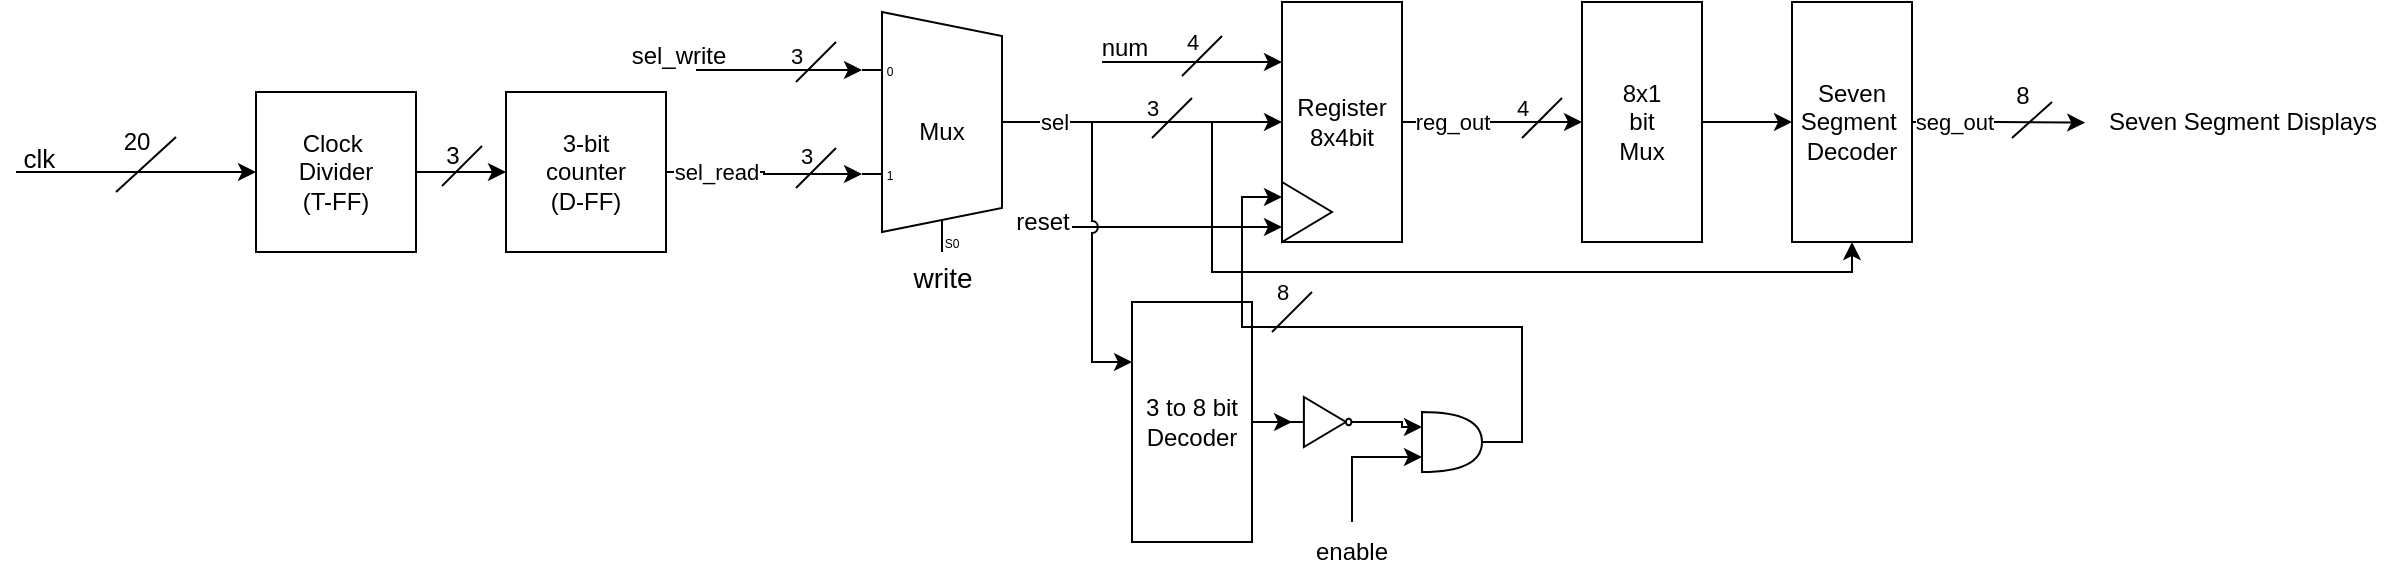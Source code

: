 <mxfile version="26.1.2" pages="3">
  <diagram name="Page-1" id="sowGGKyg7QWPcVTl7CEb">
    <mxGraphModel dx="1872" dy="326" grid="1" gridSize="5" guides="1" tooltips="1" connect="1" arrows="1" fold="1" page="1" pageScale="1" pageWidth="1100" pageHeight="1700" math="0" shadow="0">
      <root>
        <mxCell id="0" />
        <mxCell id="1" parent="0" />
        <mxCell id="6-r1g4GIkUJgTbIFFCG5-5" style="edgeStyle=orthogonalEdgeStyle;rounded=0;orthogonalLoop=1;jettySize=auto;html=1;entryX=0;entryY=0.5;entryDx=0;entryDy=0;strokeWidth=1;" parent="1" source="6-r1g4GIkUJgTbIFFCG5-1" target="6-r1g4GIkUJgTbIFFCG5-4" edge="1">
          <mxGeometry relative="1" as="geometry" />
        </mxCell>
        <UserObject label="Clock&amp;nbsp;&lt;div&gt;Divider&lt;/div&gt;&lt;div&gt;(T-FF)&lt;/div&gt;" link="data:page/id,f8L-sRIlIAkXg-T33gDY" id="6-r1g4GIkUJgTbIFFCG5-1">
          <mxCell style="whiteSpace=wrap;html=1;aspect=fixed;" parent="1" vertex="1">
            <mxGeometry x="-13" y="195" width="80" height="80" as="geometry" />
          </mxCell>
        </UserObject>
        <mxCell id="6-r1g4GIkUJgTbIFFCG5-2" value="" style="endArrow=classic;html=1;rounded=0;entryX=0;entryY=0.5;entryDx=0;entryDy=0;strokeWidth=1;" parent="1" target="6-r1g4GIkUJgTbIFFCG5-1" edge="1">
          <mxGeometry width="50" height="50" relative="1" as="geometry">
            <mxPoint x="-133" y="235" as="sourcePoint" />
            <mxPoint x="387" y="245" as="targetPoint" />
          </mxGeometry>
        </mxCell>
        <mxCell id="6-r1g4GIkUJgTbIFFCG5-3" value="&lt;font style=&quot;font-size: 13px;&quot;&gt;clk&amp;nbsp;&lt;/font&gt;" style="text;html=1;align=center;verticalAlign=middle;resizable=0;points=[];autosize=1;strokeColor=none;fillColor=none;" parent="1" vertex="1">
          <mxGeometry x="-140" y="213" width="40" height="30" as="geometry" />
        </mxCell>
        <mxCell id="6-r1g4GIkUJgTbIFFCG5-18" style="edgeStyle=orthogonalEdgeStyle;rounded=0;orthogonalLoop=1;jettySize=auto;html=1;strokeWidth=1;entryX=0;entryY=0.65;entryDx=0;entryDy=3;entryPerimeter=0;" parent="1" source="6-r1g4GIkUJgTbIFFCG5-4" target="9wQ8XTQgnbKYEQAmZkdp-1" edge="1">
          <mxGeometry relative="1" as="geometry">
            <mxPoint x="285" y="235" as="targetPoint" />
          </mxGeometry>
        </mxCell>
        <mxCell id="6-r1g4GIkUJgTbIFFCG5-22" value="sel_read" style="edgeLabel;html=1;align=center;verticalAlign=middle;resizable=0;points=[];" parent="6-r1g4GIkUJgTbIFFCG5-18" vertex="1" connectable="0">
          <mxGeometry x="-0.798" y="1" relative="1" as="geometry">
            <mxPoint x="15" y="1" as="offset" />
          </mxGeometry>
        </mxCell>
        <UserObject label="3-bit&lt;div&gt;counter&lt;/div&gt;&lt;div&gt;(D-FF)&lt;/div&gt;" link="data:page/id,9aoqIsVHxTEMVhltIehn" id="6-r1g4GIkUJgTbIFFCG5-4">
          <mxCell style="whiteSpace=wrap;html=1;aspect=fixed;" parent="1" vertex="1">
            <mxGeometry x="112" y="195" width="80" height="80" as="geometry" />
          </mxCell>
        </UserObject>
        <mxCell id="6-r1g4GIkUJgTbIFFCG5-35" style="edgeStyle=orthogonalEdgeStyle;rounded=0;orthogonalLoop=1;jettySize=auto;html=1;strokeWidth=1;entryX=0.5;entryY=1;entryDx=0;entryDy=0;" parent="1" source="6-r1g4GIkUJgTbIFFCG5-6" target="JsLcfgIlMHt-yaXbq684-9" edge="1">
          <mxGeometry relative="1" as="geometry">
            <mxPoint x="680" y="240" as="targetPoint" />
          </mxGeometry>
        </mxCell>
        <mxCell id="6-r1g4GIkUJgTbIFFCG5-41" value="reg_out" style="edgeLabel;html=1;align=center;verticalAlign=middle;resizable=0;points=[];" parent="6-r1g4GIkUJgTbIFFCG5-35" vertex="1" connectable="0">
          <mxGeometry x="-0.653" y="1" relative="1" as="geometry">
            <mxPoint x="9" y="1" as="offset" />
          </mxGeometry>
        </mxCell>
        <mxCell id="6-r1g4GIkUJgTbIFFCG5-12" value="" style="endArrow=none;html=1;rounded=0;strokeWidth=1;" parent="1" edge="1">
          <mxGeometry width="50" height="50" relative="1" as="geometry">
            <mxPoint x="-53" y="217.5" as="sourcePoint" />
            <mxPoint x="-83" y="245" as="targetPoint" />
          </mxGeometry>
        </mxCell>
        <mxCell id="6-r1g4GIkUJgTbIFFCG5-13" value="20" style="text;html=1;align=center;verticalAlign=middle;resizable=0;points=[];autosize=1;strokeColor=none;fillColor=none;" parent="1" vertex="1">
          <mxGeometry x="-93" y="205" width="40" height="30" as="geometry" />
        </mxCell>
        <mxCell id="6-r1g4GIkUJgTbIFFCG5-14" value="" style="endArrow=none;html=1;rounded=0;strokeWidth=1;" parent="1" edge="1">
          <mxGeometry width="50" height="50" relative="1" as="geometry">
            <mxPoint x="100" y="222" as="sourcePoint" />
            <mxPoint x="80" y="242" as="targetPoint" />
          </mxGeometry>
        </mxCell>
        <mxCell id="6-r1g4GIkUJgTbIFFCG5-15" value="&lt;font&gt;3&lt;/font&gt;" style="text;html=1;align=center;verticalAlign=middle;resizable=0;points=[];autosize=1;strokeColor=none;fillColor=none;" parent="1" vertex="1">
          <mxGeometry x="70" y="212" width="30" height="30" as="geometry" />
        </mxCell>
        <mxCell id="6-r1g4GIkUJgTbIFFCG5-20" value="&lt;font style=&quot;font-size: 14px;&quot;&gt;write&lt;/font&gt;" style="text;html=1;align=center;verticalAlign=middle;resizable=0;points=[];autosize=1;strokeColor=none;fillColor=none;fontSize=10;" parent="1" vertex="1">
          <mxGeometry x="305" y="270" width="50" height="35" as="geometry" />
        </mxCell>
        <mxCell id="6-r1g4GIkUJgTbIFFCG5-21" value="" style="endArrow=classic;html=1;rounded=0;entryX=0.25;entryY=1;entryDx=0;entryDy=0;strokeWidth=1;" parent="1" target="6-r1g4GIkUJgTbIFFCG5-6" edge="1">
          <mxGeometry width="50" height="50" relative="1" as="geometry">
            <mxPoint x="410" y="180" as="sourcePoint" />
            <mxPoint x="490" y="179" as="targetPoint" />
          </mxGeometry>
        </mxCell>
        <mxCell id="6-r1g4GIkUJgTbIFFCG5-23" value="" style="endArrow=none;html=1;rounded=0;strokeWidth=1;" parent="1" edge="1">
          <mxGeometry width="50" height="50" relative="1" as="geometry">
            <mxPoint x="277" y="223" as="sourcePoint" />
            <mxPoint x="257" y="243" as="targetPoint" />
          </mxGeometry>
        </mxCell>
        <mxCell id="6-r1g4GIkUJgTbIFFCG5-24" value="3" style="text;html=1;align=center;verticalAlign=middle;resizable=0;points=[];autosize=1;strokeColor=none;fillColor=none;fontSize=11;" parent="1" vertex="1">
          <mxGeometry x="247" y="212" width="30" height="30" as="geometry" />
        </mxCell>
        <mxCell id="6-r1g4GIkUJgTbIFFCG5-26" value="&lt;font style=&quot;font-size: 12px;&quot;&gt;num&lt;/font&gt;" style="text;html=1;align=center;verticalAlign=middle;resizable=0;points=[];autosize=1;strokeColor=none;fillColor=none;" parent="1" vertex="1">
          <mxGeometry x="398" y="158" width="45" height="30" as="geometry" />
        </mxCell>
        <mxCell id="6-r1g4GIkUJgTbIFFCG5-27" value="4" style="text;html=1;align=center;verticalAlign=middle;resizable=0;points=[];autosize=1;strokeColor=none;fillColor=none;fontSize=11;" parent="1" vertex="1">
          <mxGeometry x="440" y="155" width="30" height="30" as="geometry" />
        </mxCell>
        <mxCell id="6-r1g4GIkUJgTbIFFCG5-33" value="" style="endArrow=none;html=1;rounded=0;strokeWidth=1;" parent="1" edge="1">
          <mxGeometry width="50" height="50" relative="1" as="geometry">
            <mxPoint x="470" y="167" as="sourcePoint" />
            <mxPoint x="450" y="187" as="targetPoint" />
          </mxGeometry>
        </mxCell>
        <mxCell id="6-r1g4GIkUJgTbIFFCG5-34" value="Seven Segment&amp;nbsp;&lt;div&gt;Decoder&lt;/div&gt;" style="rounded=0;whiteSpace=wrap;html=1;direction=south;" parent="1" vertex="1">
          <mxGeometry x="755" y="150" width="60" height="120" as="geometry" />
        </mxCell>
        <mxCell id="6-r1g4GIkUJgTbIFFCG5-37" value="" style="endArrow=none;html=1;rounded=0;strokeWidth=1;" parent="1" edge="1">
          <mxGeometry width="50" height="50" relative="1" as="geometry">
            <mxPoint x="640" y="198" as="sourcePoint" />
            <mxPoint x="620" y="218" as="targetPoint" />
          </mxGeometry>
        </mxCell>
        <mxCell id="6-r1g4GIkUJgTbIFFCG5-42" value="&lt;font style=&quot;font-size: 11px;&quot;&gt;4&lt;/font&gt;" style="text;html=1;align=center;verticalAlign=middle;resizable=0;points=[];autosize=1;strokeColor=none;fillColor=none;" parent="1" vertex="1">
          <mxGeometry x="605" y="188" width="30" height="30" as="geometry" />
        </mxCell>
        <mxCell id="6-r1g4GIkUJgTbIFFCG5-51" value="Seven Segment Displays" style="text;html=1;align=center;verticalAlign=middle;resizable=0;points=[];autosize=1;strokeColor=none;fillColor=none;" parent="1" vertex="1">
          <mxGeometry x="900" y="195" width="160" height="30" as="geometry" />
        </mxCell>
        <mxCell id="eD9BvMiyKkjjfVzb5E-T-17" value="" style="group" parent="1" vertex="1" connectable="0">
          <mxGeometry x="500" y="150" width="60" height="120" as="geometry" />
        </mxCell>
        <mxCell id="6-r1g4GIkUJgTbIFFCG5-6" value="Register&lt;div&gt;8x4bit&lt;/div&gt;" style="rounded=0;whiteSpace=wrap;html=1;direction=south;" parent="eD9BvMiyKkjjfVzb5E-T-17" vertex="1">
          <mxGeometry width="60" height="120" as="geometry" />
        </mxCell>
        <mxCell id="eD9BvMiyKkjjfVzb5E-T-15" value="" style="triangle;whiteSpace=wrap;html=1;" parent="eD9BvMiyKkjjfVzb5E-T-17" vertex="1">
          <mxGeometry y="90" width="25" height="30" as="geometry" />
        </mxCell>
        <mxCell id="eD9BvMiyKkjjfVzb5E-T-18" value="" style="endArrow=classic;html=1;rounded=0;entryX=0;entryY=0.75;entryDx=0;entryDy=0;exitX=0.8;exitY=0.583;exitDx=0;exitDy=0;exitPerimeter=0;" parent="1" source="eD9BvMiyKkjjfVzb5E-T-19" target="eD9BvMiyKkjjfVzb5E-T-15" edge="1">
          <mxGeometry width="50" height="50" relative="1" as="geometry">
            <mxPoint x="420" y="263" as="sourcePoint" />
            <mxPoint x="550" y="250" as="targetPoint" />
          </mxGeometry>
        </mxCell>
        <mxCell id="eD9BvMiyKkjjfVzb5E-T-19" value="reset" style="text;html=1;align=center;verticalAlign=middle;resizable=0;points=[];autosize=1;strokeColor=none;fillColor=none;" parent="1" vertex="1">
          <mxGeometry x="355" y="245" width="50" height="30" as="geometry" />
        </mxCell>
        <mxCell id="JsLcfgIlMHt-yaXbq684-3" style="edgeStyle=orthogonalEdgeStyle;rounded=0;orthogonalLoop=1;jettySize=auto;html=1;exitX=0.5;exitY=0;exitDx=0;exitDy=0;" edge="1" parent="1" source="W22TKgM2LkEj-nDok4LA-1" target="JsLcfgIlMHt-yaXbq684-2">
          <mxGeometry relative="1" as="geometry" />
        </mxCell>
        <mxCell id="W22TKgM2LkEj-nDok4LA-1" value="3 to 8 bit&lt;div&gt;Decoder&lt;/div&gt;" style="rounded=0;whiteSpace=wrap;html=1;direction=south;" parent="1" vertex="1">
          <mxGeometry x="425" y="300" width="60" height="120" as="geometry" />
        </mxCell>
        <mxCell id="W22TKgM2LkEj-nDok4LA-3" value="" style="endArrow=classic;html=1;rounded=0;entryX=0.25;entryY=1;entryDx=0;entryDy=0;jumpStyle=arc;" parent="1" target="W22TKgM2LkEj-nDok4LA-1" edge="1">
          <mxGeometry width="50" height="50" relative="1" as="geometry">
            <mxPoint x="405" y="210" as="sourcePoint" />
            <mxPoint x="620" y="220" as="targetPoint" />
            <Array as="points">
              <mxPoint x="405" y="330" />
            </Array>
          </mxGeometry>
        </mxCell>
        <mxCell id="W22TKgM2LkEj-nDok4LA-8" value="" style="endArrow=none;html=1;rounded=0;" parent="1" edge="1">
          <mxGeometry width="50" height="50" relative="1" as="geometry">
            <mxPoint x="515" y="295" as="sourcePoint" />
            <mxPoint x="495" y="315" as="targetPoint" />
          </mxGeometry>
        </mxCell>
        <mxCell id="W22TKgM2LkEj-nDok4LA-9" value="8" style="edgeLabel;html=1;align=center;verticalAlign=middle;resizable=0;points=[];" parent="W22TKgM2LkEj-nDok4LA-8" vertex="1" connectable="0">
          <mxGeometry y="-8" relative="1" as="geometry">
            <mxPoint y="-4" as="offset" />
          </mxGeometry>
        </mxCell>
        <mxCell id="W22TKgM2LkEj-nDok4LA-17" value="" style="endArrow=none;html=1;rounded=0;" parent="1" edge="1">
          <mxGeometry width="50" height="50" relative="1" as="geometry">
            <mxPoint x="865" y="218" as="sourcePoint" />
            <mxPoint x="885" y="200" as="targetPoint" />
          </mxGeometry>
        </mxCell>
        <mxCell id="W22TKgM2LkEj-nDok4LA-18" value="8" style="text;html=1;align=center;verticalAlign=middle;resizable=0;points=[];autosize=1;strokeColor=none;fillColor=none;" parent="1" vertex="1">
          <mxGeometry x="855" y="182" width="30" height="30" as="geometry" />
        </mxCell>
        <mxCell id="9wQ8XTQgnbKYEQAmZkdp-6" style="edgeStyle=orthogonalEdgeStyle;rounded=0;orthogonalLoop=1;jettySize=auto;html=1;entryX=0.5;entryY=1;entryDx=0;entryDy=0;exitX=1;exitY=0.5;exitDx=0;exitDy=-5;exitPerimeter=0;" parent="1" source="9wQ8XTQgnbKYEQAmZkdp-1" target="6-r1g4GIkUJgTbIFFCG5-6" edge="1">
          <mxGeometry relative="1" as="geometry" />
        </mxCell>
        <mxCell id="Lmk6Y-OlEQKrYXu7ZMVC-1" value="sel" style="edgeLabel;html=1;align=center;verticalAlign=middle;resizable=0;points=[];" parent="9wQ8XTQgnbKYEQAmZkdp-6" vertex="1" connectable="0">
          <mxGeometry x="-0.761" y="-3" relative="1" as="geometry">
            <mxPoint y="-3" as="offset" />
          </mxGeometry>
        </mxCell>
        <mxCell id="9wQ8XTQgnbKYEQAmZkdp-1" value="Mux" style="shadow=0;dashed=0;align=center;html=1;strokeWidth=1;shape=mxgraph.electrical.abstract.mux2;whiteSpace=wrap;" parent="1" vertex="1">
          <mxGeometry x="290" y="155" width="80" height="120" as="geometry" />
        </mxCell>
        <mxCell id="9wQ8XTQgnbKYEQAmZkdp-2" value="" style="endArrow=classic;html=1;rounded=0;entryX=0;entryY=0.217;entryDx=0;entryDy=3;entryPerimeter=0;" parent="1" target="9wQ8XTQgnbKYEQAmZkdp-1" edge="1">
          <mxGeometry width="50" height="50" relative="1" as="geometry">
            <mxPoint x="207" y="184" as="sourcePoint" />
            <mxPoint x="287" y="191" as="targetPoint" />
          </mxGeometry>
        </mxCell>
        <mxCell id="9wQ8XTQgnbKYEQAmZkdp-3" value="sel_write" style="text;html=1;align=center;verticalAlign=middle;resizable=0;points=[];autosize=1;strokeColor=none;fillColor=none;" parent="1" vertex="1">
          <mxGeometry x="163" y="162" width="70" height="30" as="geometry" />
        </mxCell>
        <mxCell id="9wQ8XTQgnbKYEQAmZkdp-4" value="3" style="text;html=1;align=center;verticalAlign=middle;resizable=0;points=[];autosize=1;strokeColor=none;fillColor=none;fontSize=11;" parent="1" vertex="1">
          <mxGeometry x="242" y="162" width="30" height="30" as="geometry" />
        </mxCell>
        <mxCell id="9wQ8XTQgnbKYEQAmZkdp-5" value="" style="endArrow=none;html=1;rounded=0;strokeWidth=1;" parent="1" edge="1">
          <mxGeometry width="50" height="50" relative="1" as="geometry">
            <mxPoint x="277" y="170" as="sourcePoint" />
            <mxPoint x="257" y="190" as="targetPoint" />
          </mxGeometry>
        </mxCell>
        <mxCell id="9wQ8XTQgnbKYEQAmZkdp-12" style="edgeStyle=orthogonalEdgeStyle;rounded=0;orthogonalLoop=1;jettySize=auto;html=1;entryX=0.01;entryY=0.512;entryDx=0;entryDy=0;entryPerimeter=0;" parent="1" source="6-r1g4GIkUJgTbIFFCG5-34" target="6-r1g4GIkUJgTbIFFCG5-51" edge="1">
          <mxGeometry relative="1" as="geometry" />
        </mxCell>
        <mxCell id="Hht7EOCHSeR4agCNVeaz-1" value="seg_out" style="edgeLabel;html=1;align=center;verticalAlign=middle;resizable=0;points=[];" parent="9wQ8XTQgnbKYEQAmZkdp-12" vertex="1" connectable="0">
          <mxGeometry x="-0.66" relative="1" as="geometry">
            <mxPoint x="6" as="offset" />
          </mxGeometry>
        </mxCell>
        <mxCell id="Lmk6Y-OlEQKrYXu7ZMVC-3" value="3" style="text;html=1;align=center;verticalAlign=middle;resizable=0;points=[];autosize=1;strokeColor=none;fillColor=none;fontSize=11;" parent="1" vertex="1">
          <mxGeometry x="420" y="188" width="30" height="30" as="geometry" />
        </mxCell>
        <mxCell id="Lmk6Y-OlEQKrYXu7ZMVC-4" value="" style="endArrow=none;html=1;rounded=0;strokeWidth=1;" parent="1" edge="1">
          <mxGeometry width="50" height="50" relative="1" as="geometry">
            <mxPoint x="455" y="198" as="sourcePoint" />
            <mxPoint x="435" y="218" as="targetPoint" />
          </mxGeometry>
        </mxCell>
        <mxCell id="JsLcfgIlMHt-yaXbq684-2" value="" style="verticalLabelPosition=bottom;shadow=0;dashed=0;align=center;html=1;verticalAlign=top;shape=mxgraph.electrical.logic_gates.inverter_2" vertex="1" parent="1">
          <mxGeometry x="505" y="347.5" width="35" height="25" as="geometry" />
        </mxCell>
        <mxCell id="JsLcfgIlMHt-yaXbq684-8" style="edgeStyle=orthogonalEdgeStyle;rounded=0;orthogonalLoop=1;jettySize=auto;html=1;exitX=1;exitY=0.5;exitDx=0;exitDy=0;exitPerimeter=0;entryX=0;entryY=0.25;entryDx=0;entryDy=0;" edge="1" parent="1" source="JsLcfgIlMHt-yaXbq684-4" target="eD9BvMiyKkjjfVzb5E-T-15">
          <mxGeometry relative="1" as="geometry" />
        </mxCell>
        <mxCell id="JsLcfgIlMHt-yaXbq684-4" value="" style="shape=or;whiteSpace=wrap;html=1;" vertex="1" parent="1">
          <mxGeometry x="570" y="355" width="30" height="30" as="geometry" />
        </mxCell>
        <mxCell id="JsLcfgIlMHt-yaXbq684-5" style="edgeStyle=orthogonalEdgeStyle;rounded=0;orthogonalLoop=1;jettySize=auto;html=1;exitX=1;exitY=0.5;exitDx=0;exitDy=0;exitPerimeter=0;entryX=0;entryY=0.25;entryDx=0;entryDy=0;entryPerimeter=0;" edge="1" parent="1" source="JsLcfgIlMHt-yaXbq684-2" target="JsLcfgIlMHt-yaXbq684-4">
          <mxGeometry relative="1" as="geometry">
            <Array as="points">
              <mxPoint x="560" y="360" />
              <mxPoint x="560" y="362" />
            </Array>
          </mxGeometry>
        </mxCell>
        <mxCell id="JsLcfgIlMHt-yaXbq684-6" value="enable" style="text;html=1;align=center;verticalAlign=middle;whiteSpace=wrap;rounded=0;" vertex="1" parent="1">
          <mxGeometry x="505" y="410" width="60" height="30" as="geometry" />
        </mxCell>
        <mxCell id="JsLcfgIlMHt-yaXbq684-7" style="edgeStyle=orthogonalEdgeStyle;rounded=0;orthogonalLoop=1;jettySize=auto;html=1;exitX=0.5;exitY=0;exitDx=0;exitDy=0;entryX=0;entryY=0.75;entryDx=0;entryDy=0;entryPerimeter=0;" edge="1" parent="1" source="JsLcfgIlMHt-yaXbq684-6" target="JsLcfgIlMHt-yaXbq684-4">
          <mxGeometry relative="1" as="geometry" />
        </mxCell>
        <mxCell id="JsLcfgIlMHt-yaXbq684-10" style="edgeStyle=orthogonalEdgeStyle;rounded=0;orthogonalLoop=1;jettySize=auto;html=1;entryX=0.5;entryY=1;entryDx=0;entryDy=0;" edge="1" parent="1" source="JsLcfgIlMHt-yaXbq684-9" target="6-r1g4GIkUJgTbIFFCG5-34">
          <mxGeometry relative="1" as="geometry" />
        </mxCell>
        <mxCell id="JsLcfgIlMHt-yaXbq684-9" value="8x1&lt;div&gt;bit&lt;/div&gt;&lt;div&gt;Mux&lt;/div&gt;" style="rounded=0;whiteSpace=wrap;html=1;direction=south;" vertex="1" parent="1">
          <mxGeometry x="650" y="150" width="60" height="120" as="geometry" />
        </mxCell>
        <mxCell id="JsLcfgIlMHt-yaXbq684-11" value="" style="endArrow=classic;html=1;rounded=0;entryX=1;entryY=0.5;entryDx=0;entryDy=0;" edge="1" parent="1" target="6-r1g4GIkUJgTbIFFCG5-34">
          <mxGeometry width="50" height="50" relative="1" as="geometry">
            <mxPoint x="465" y="210" as="sourcePoint" />
            <mxPoint x="810" y="270" as="targetPoint" />
            <Array as="points">
              <mxPoint x="465" y="285" />
              <mxPoint x="785" y="285" />
            </Array>
          </mxGeometry>
        </mxCell>
      </root>
    </mxGraphModel>
  </diagram>
  <diagram id="f8L-sRIlIAkXg-T33gDY" name="Page-2">
    <mxGraphModel dx="3520" dy="1888" grid="1" gridSize="10" guides="1" tooltips="1" connect="1" arrows="1" fold="1" page="1" pageScale="1" pageWidth="2336" pageHeight="1654" math="0" shadow="0">
      <root>
        <mxCell id="0" />
        <mxCell id="1" parent="0" />
        <mxCell id="rHyXUegdeQPyWCNUcNEb-26" style="edgeStyle=orthogonalEdgeStyle;rounded=0;orthogonalLoop=1;jettySize=auto;html=1;exitX=1;exitY=0.25;exitDx=0;exitDy=0;exitPerimeter=0;" edge="1" parent="1" source="rHyXUegdeQPyWCNUcNEb-1">
          <mxGeometry relative="1" as="geometry">
            <mxPoint x="1000" y="452" as="targetPoint" />
            <Array as="points">
              <mxPoint x="1000" y="532" />
              <mxPoint x="1000" y="452" />
            </Array>
          </mxGeometry>
        </mxCell>
        <mxCell id="rHyXUegdeQPyWCNUcNEb-1" value="" style="verticalLabelPosition=bottom;shadow=0;dashed=0;align=center;html=1;verticalAlign=top;shape=mxgraph.electrical.logic_gates.t_type_flip-flop;" vertex="1" parent="1">
          <mxGeometry x="870" y="512" width="100" height="80" as="geometry" />
        </mxCell>
        <mxCell id="rHyXUegdeQPyWCNUcNEb-23" style="edgeStyle=orthogonalEdgeStyle;rounded=0;orthogonalLoop=1;jettySize=auto;html=1;exitX=1;exitY=0.25;exitDx=0;exitDy=0;exitPerimeter=0;" edge="1" parent="1" source="rHyXUegdeQPyWCNUcNEb-2">
          <mxGeometry relative="1" as="geometry">
            <mxPoint x="860" y="452" as="targetPoint" />
          </mxGeometry>
        </mxCell>
        <mxCell id="rHyXUegdeQPyWCNUcNEb-2" value="" style="verticalLabelPosition=bottom;shadow=0;dashed=0;align=center;html=1;verticalAlign=top;shape=mxgraph.electrical.logic_gates.t_type_flip-flop;" vertex="1" parent="1">
          <mxGeometry x="730" y="512" width="100" height="80" as="geometry" />
        </mxCell>
        <mxCell id="rHyXUegdeQPyWCNUcNEb-18" style="edgeStyle=orthogonalEdgeStyle;rounded=0;orthogonalLoop=1;jettySize=auto;html=1;exitX=1;exitY=0.25;exitDx=0;exitDy=0;exitPerimeter=0;" edge="1" parent="1" source="rHyXUegdeQPyWCNUcNEb-3">
          <mxGeometry relative="1" as="geometry">
            <mxPoint x="710" y="452" as="targetPoint" />
          </mxGeometry>
        </mxCell>
        <mxCell id="rHyXUegdeQPyWCNUcNEb-3" value="" style="verticalLabelPosition=bottom;shadow=0;dashed=0;align=center;html=1;verticalAlign=top;shape=mxgraph.electrical.logic_gates.t_type_flip-flop;" vertex="1" parent="1">
          <mxGeometry x="580" y="512" width="100" height="80" as="geometry" />
        </mxCell>
        <mxCell id="rHyXUegdeQPyWCNUcNEb-14" style="edgeStyle=orthogonalEdgeStyle;rounded=0;orthogonalLoop=1;jettySize=auto;html=1;exitX=1;exitY=0.25;exitDx=0;exitDy=0;exitPerimeter=0;jumpStyle=arc;" edge="1" parent="1">
          <mxGeometry relative="1" as="geometry">
            <mxPoint x="570" y="452" as="targetPoint" />
            <mxPoint x="560" y="532" as="sourcePoint" />
            <Array as="points">
              <mxPoint x="570" y="532" />
              <mxPoint x="570" y="462" />
            </Array>
          </mxGeometry>
        </mxCell>
        <mxCell id="rHyXUegdeQPyWCNUcNEb-5" value="" style="verticalLabelPosition=bottom;shadow=0;dashed=0;align=center;html=1;verticalAlign=top;shape=mxgraph.electrical.logic_gates.t_type_flip-flop;" vertex="1" parent="1">
          <mxGeometry x="440" y="512" width="100" height="80" as="geometry" />
        </mxCell>
        <mxCell id="rHyXUegdeQPyWCNUcNEb-7" style="edgeStyle=orthogonalEdgeStyle;rounded=0;orthogonalLoop=1;jettySize=auto;html=1;exitX=1;exitY=0.75;exitDx=0;exitDy=0;exitPerimeter=0;entryX=0;entryY=0.25;entryDx=0;entryDy=0;entryPerimeter=0;" edge="1" parent="1" target="rHyXUegdeQPyWCNUcNEb-6">
          <mxGeometry relative="1" as="geometry">
            <mxPoint x="300" y="532" as="targetPoint" />
            <mxPoint x="400" y="572" as="sourcePoint" />
            <Array as="points">
              <mxPoint x="410" y="572" />
              <mxPoint x="410" y="492" />
              <mxPoint x="290" y="492" />
              <mxPoint x="290" y="532" />
            </Array>
          </mxGeometry>
        </mxCell>
        <mxCell id="rHyXUegdeQPyWCNUcNEb-8" style="edgeStyle=orthogonalEdgeStyle;rounded=0;orthogonalLoop=1;jettySize=auto;html=1;exitX=1;exitY=0.25;exitDx=0;exitDy=0;exitPerimeter=0;" edge="1" parent="1">
          <mxGeometry relative="1" as="geometry">
            <mxPoint x="420" y="452" as="targetPoint" />
            <mxPoint x="400" y="532" as="sourcePoint" />
          </mxGeometry>
        </mxCell>
        <mxCell id="rHyXUegdeQPyWCNUcNEb-6" value="" style="verticalLabelPosition=bottom;shadow=0;dashed=0;align=center;html=1;verticalAlign=top;shape=mxgraph.electrical.logic_gates.t_type_flip-flop;" vertex="1" parent="1">
          <mxGeometry x="310" y="512" width="100" height="80" as="geometry" />
        </mxCell>
        <mxCell id="rHyXUegdeQPyWCNUcNEb-10" value="&lt;font style=&quot;font-size: 13px;&quot;&gt;clk&lt;/font&gt;" style="text;html=1;align=center;verticalAlign=middle;resizable=0;points=[];autosize=1;strokeColor=none;fillColor=none;" vertex="1" parent="1">
          <mxGeometry x="280" y="552" width="40" height="30" as="geometry" />
        </mxCell>
        <mxCell id="rHyXUegdeQPyWCNUcNEb-11" style="edgeStyle=orthogonalEdgeStyle;rounded=0;orthogonalLoop=1;jettySize=auto;html=1;exitX=1;exitY=0.75;exitDx=0;exitDy=0;exitPerimeter=0;entryX=0;entryY=0.75;entryDx=0;entryDy=0;entryPerimeter=0;" edge="1" parent="1" source="rHyXUegdeQPyWCNUcNEb-6" target="rHyXUegdeQPyWCNUcNEb-5">
          <mxGeometry relative="1" as="geometry" />
        </mxCell>
        <mxCell id="rHyXUegdeQPyWCNUcNEb-13" style="edgeStyle=orthogonalEdgeStyle;rounded=0;orthogonalLoop=1;jettySize=auto;html=1;exitX=1;exitY=0.75;exitDx=0;exitDy=0;exitPerimeter=0;entryX=0;entryY=0.25;entryDx=0;entryDy=0;entryPerimeter=0;" edge="1" parent="1" source="rHyXUegdeQPyWCNUcNEb-5" target="rHyXUegdeQPyWCNUcNEb-5">
          <mxGeometry relative="1" as="geometry">
            <Array as="points">
              <mxPoint x="560" y="572" />
              <mxPoint x="560" y="492" />
              <mxPoint x="440" y="492" />
            </Array>
          </mxGeometry>
        </mxCell>
        <mxCell id="rHyXUegdeQPyWCNUcNEb-15" style="edgeStyle=orthogonalEdgeStyle;rounded=0;orthogonalLoop=1;jettySize=auto;html=1;exitX=1;exitY=0.75;exitDx=0;exitDy=0;exitPerimeter=0;entryX=0.058;entryY=0.745;entryDx=0;entryDy=0;entryPerimeter=0;" edge="1" parent="1" source="rHyXUegdeQPyWCNUcNEb-5" target="rHyXUegdeQPyWCNUcNEb-3">
          <mxGeometry relative="1" as="geometry" />
        </mxCell>
        <mxCell id="rHyXUegdeQPyWCNUcNEb-16" style="edgeStyle=orthogonalEdgeStyle;rounded=0;orthogonalLoop=1;jettySize=auto;html=1;exitX=1;exitY=0.75;exitDx=0;exitDy=0;exitPerimeter=0;entryX=0;entryY=0.25;entryDx=0;entryDy=0;entryPerimeter=0;" edge="1" parent="1" source="rHyXUegdeQPyWCNUcNEb-3" target="rHyXUegdeQPyWCNUcNEb-3">
          <mxGeometry relative="1" as="geometry">
            <Array as="points">
              <mxPoint x="700" y="572" />
              <mxPoint x="700" y="492" />
              <mxPoint x="580" y="492" />
            </Array>
          </mxGeometry>
        </mxCell>
        <mxCell id="rHyXUegdeQPyWCNUcNEb-21" value="" style="endArrow=classic;html=1;rounded=0;entryX=0;entryY=0.75;entryDx=0;entryDy=0;entryPerimeter=0;" edge="1" parent="1" target="rHyXUegdeQPyWCNUcNEb-2">
          <mxGeometry width="50" height="50" relative="1" as="geometry">
            <mxPoint x="690" y="572" as="sourcePoint" />
            <mxPoint x="730" y="512" as="targetPoint" />
          </mxGeometry>
        </mxCell>
        <mxCell id="rHyXUegdeQPyWCNUcNEb-22" style="edgeStyle=orthogonalEdgeStyle;rounded=0;orthogonalLoop=1;jettySize=auto;html=1;exitX=1;exitY=0.75;exitDx=0;exitDy=0;exitPerimeter=0;entryX=0;entryY=0.25;entryDx=0;entryDy=0;entryPerimeter=0;" edge="1" parent="1" source="rHyXUegdeQPyWCNUcNEb-2" target="rHyXUegdeQPyWCNUcNEb-2">
          <mxGeometry relative="1" as="geometry">
            <Array as="points">
              <mxPoint x="850" y="572" />
              <mxPoint x="850" y="492" />
              <mxPoint x="730" y="492" />
            </Array>
          </mxGeometry>
        </mxCell>
        <mxCell id="rHyXUegdeQPyWCNUcNEb-24" style="edgeStyle=orthogonalEdgeStyle;rounded=0;orthogonalLoop=1;jettySize=auto;html=1;exitX=1;exitY=0.75;exitDx=0;exitDy=0;exitPerimeter=0;entryX=0;entryY=0.25;entryDx=0;entryDy=0;entryPerimeter=0;" edge="1" parent="1" source="rHyXUegdeQPyWCNUcNEb-1" target="rHyXUegdeQPyWCNUcNEb-1">
          <mxGeometry relative="1" as="geometry">
            <Array as="points">
              <mxPoint x="990" y="572" />
              <mxPoint x="990" y="492" />
              <mxPoint x="870" y="492" />
            </Array>
          </mxGeometry>
        </mxCell>
        <mxCell id="rHyXUegdeQPyWCNUcNEb-25" value="" style="endArrow=classic;html=1;rounded=0;entryX=0;entryY=0.75;entryDx=0;entryDy=0;entryPerimeter=0;" edge="1" parent="1" target="rHyXUegdeQPyWCNUcNEb-1">
          <mxGeometry width="50" height="50" relative="1" as="geometry">
            <mxPoint x="840" y="572" as="sourcePoint" />
            <mxPoint x="960" y="532" as="targetPoint" />
          </mxGeometry>
        </mxCell>
        <mxCell id="rHyXUegdeQPyWCNUcNEb-47" style="edgeStyle=orthogonalEdgeStyle;rounded=0;orthogonalLoop=1;jettySize=auto;html=1;exitX=1;exitY=0.25;exitDx=0;exitDy=0;exitPerimeter=0;" edge="1" parent="1" source="rHyXUegdeQPyWCNUcNEb-48">
          <mxGeometry relative="1" as="geometry">
            <mxPoint x="1720" y="452" as="targetPoint" />
            <Array as="points">
              <mxPoint x="1720" y="532" />
              <mxPoint x="1720" y="452" />
            </Array>
          </mxGeometry>
        </mxCell>
        <mxCell id="rHyXUegdeQPyWCNUcNEb-48" value="" style="verticalLabelPosition=bottom;shadow=0;dashed=0;align=center;html=1;verticalAlign=top;shape=mxgraph.electrical.logic_gates.t_type_flip-flop;" vertex="1" parent="1">
          <mxGeometry x="1590" y="512" width="100" height="80" as="geometry" />
        </mxCell>
        <mxCell id="rHyXUegdeQPyWCNUcNEb-49" style="edgeStyle=orthogonalEdgeStyle;rounded=0;orthogonalLoop=1;jettySize=auto;html=1;exitX=1;exitY=0.25;exitDx=0;exitDy=0;exitPerimeter=0;" edge="1" parent="1" source="rHyXUegdeQPyWCNUcNEb-50">
          <mxGeometry relative="1" as="geometry">
            <mxPoint x="1580" y="452" as="targetPoint" />
          </mxGeometry>
        </mxCell>
        <mxCell id="rHyXUegdeQPyWCNUcNEb-50" value="" style="verticalLabelPosition=bottom;shadow=0;dashed=0;align=center;html=1;verticalAlign=top;shape=mxgraph.electrical.logic_gates.t_type_flip-flop;" vertex="1" parent="1">
          <mxGeometry x="1450" y="512" width="100" height="80" as="geometry" />
        </mxCell>
        <mxCell id="rHyXUegdeQPyWCNUcNEb-51" style="edgeStyle=orthogonalEdgeStyle;rounded=0;orthogonalLoop=1;jettySize=auto;html=1;exitX=1;exitY=0.25;exitDx=0;exitDy=0;exitPerimeter=0;" edge="1" parent="1" source="rHyXUegdeQPyWCNUcNEb-52">
          <mxGeometry relative="1" as="geometry">
            <mxPoint x="1430" y="452" as="targetPoint" />
          </mxGeometry>
        </mxCell>
        <mxCell id="rHyXUegdeQPyWCNUcNEb-52" value="" style="verticalLabelPosition=bottom;shadow=0;dashed=0;align=center;html=1;verticalAlign=top;shape=mxgraph.electrical.logic_gates.t_type_flip-flop;" vertex="1" parent="1">
          <mxGeometry x="1300" y="512" width="100" height="80" as="geometry" />
        </mxCell>
        <mxCell id="rHyXUegdeQPyWCNUcNEb-53" style="edgeStyle=orthogonalEdgeStyle;rounded=0;orthogonalLoop=1;jettySize=auto;html=1;exitX=1;exitY=0.25;exitDx=0;exitDy=0;exitPerimeter=0;jumpStyle=arc;" edge="1" parent="1">
          <mxGeometry relative="1" as="geometry">
            <mxPoint x="1290" y="452" as="targetPoint" />
            <mxPoint x="1280" y="532" as="sourcePoint" />
            <Array as="points">
              <mxPoint x="1290" y="532" />
              <mxPoint x="1290" y="462" />
            </Array>
          </mxGeometry>
        </mxCell>
        <mxCell id="rHyXUegdeQPyWCNUcNEb-54" value="" style="verticalLabelPosition=bottom;shadow=0;dashed=0;align=center;html=1;verticalAlign=top;shape=mxgraph.electrical.logic_gates.t_type_flip-flop;" vertex="1" parent="1">
          <mxGeometry x="1160" y="512" width="100" height="80" as="geometry" />
        </mxCell>
        <mxCell id="rHyXUegdeQPyWCNUcNEb-55" style="edgeStyle=orthogonalEdgeStyle;rounded=0;orthogonalLoop=1;jettySize=auto;html=1;exitX=1;exitY=0.75;exitDx=0;exitDy=0;exitPerimeter=0;entryX=0;entryY=0.25;entryDx=0;entryDy=0;entryPerimeter=0;" edge="1" parent="1" target="rHyXUegdeQPyWCNUcNEb-57">
          <mxGeometry relative="1" as="geometry">
            <mxPoint x="1020" y="532" as="targetPoint" />
            <mxPoint x="1120" y="572" as="sourcePoint" />
            <Array as="points">
              <mxPoint x="1130" y="572" />
              <mxPoint x="1130" y="492" />
              <mxPoint x="1010" y="492" />
              <mxPoint x="1010" y="532" />
            </Array>
          </mxGeometry>
        </mxCell>
        <mxCell id="rHyXUegdeQPyWCNUcNEb-56" style="edgeStyle=orthogonalEdgeStyle;rounded=0;orthogonalLoop=1;jettySize=auto;html=1;exitX=1;exitY=0.25;exitDx=0;exitDy=0;exitPerimeter=0;" edge="1" parent="1">
          <mxGeometry relative="1" as="geometry">
            <mxPoint x="1140" y="452" as="targetPoint" />
            <mxPoint x="1120" y="532" as="sourcePoint" />
          </mxGeometry>
        </mxCell>
        <mxCell id="rHyXUegdeQPyWCNUcNEb-57" value="" style="verticalLabelPosition=bottom;shadow=0;dashed=0;align=center;html=1;verticalAlign=top;shape=mxgraph.electrical.logic_gates.t_type_flip-flop;" vertex="1" parent="1">
          <mxGeometry x="1030" y="512" width="100" height="80" as="geometry" />
        </mxCell>
        <mxCell id="rHyXUegdeQPyWCNUcNEb-59" style="edgeStyle=orthogonalEdgeStyle;rounded=0;orthogonalLoop=1;jettySize=auto;html=1;exitX=1;exitY=0.75;exitDx=0;exitDy=0;exitPerimeter=0;entryX=0;entryY=0.75;entryDx=0;entryDy=0;entryPerimeter=0;" edge="1" parent="1" source="rHyXUegdeQPyWCNUcNEb-57" target="rHyXUegdeQPyWCNUcNEb-54">
          <mxGeometry relative="1" as="geometry" />
        </mxCell>
        <mxCell id="rHyXUegdeQPyWCNUcNEb-60" style="edgeStyle=orthogonalEdgeStyle;rounded=0;orthogonalLoop=1;jettySize=auto;html=1;exitX=1;exitY=0.75;exitDx=0;exitDy=0;exitPerimeter=0;entryX=0;entryY=0.25;entryDx=0;entryDy=0;entryPerimeter=0;" edge="1" parent="1" source="rHyXUegdeQPyWCNUcNEb-54" target="rHyXUegdeQPyWCNUcNEb-54">
          <mxGeometry relative="1" as="geometry">
            <Array as="points">
              <mxPoint x="1280" y="572" />
              <mxPoint x="1280" y="492" />
              <mxPoint x="1160" y="492" />
            </Array>
          </mxGeometry>
        </mxCell>
        <mxCell id="rHyXUegdeQPyWCNUcNEb-61" style="edgeStyle=orthogonalEdgeStyle;rounded=0;orthogonalLoop=1;jettySize=auto;html=1;exitX=1;exitY=0.75;exitDx=0;exitDy=0;exitPerimeter=0;entryX=0.058;entryY=0.745;entryDx=0;entryDy=0;entryPerimeter=0;" edge="1" parent="1" source="rHyXUegdeQPyWCNUcNEb-54" target="rHyXUegdeQPyWCNUcNEb-52">
          <mxGeometry relative="1" as="geometry" />
        </mxCell>
        <mxCell id="rHyXUegdeQPyWCNUcNEb-62" style="edgeStyle=orthogonalEdgeStyle;rounded=0;orthogonalLoop=1;jettySize=auto;html=1;exitX=1;exitY=0.75;exitDx=0;exitDy=0;exitPerimeter=0;entryX=0;entryY=0.25;entryDx=0;entryDy=0;entryPerimeter=0;" edge="1" parent="1" source="rHyXUegdeQPyWCNUcNEb-52" target="rHyXUegdeQPyWCNUcNEb-52">
          <mxGeometry relative="1" as="geometry">
            <Array as="points">
              <mxPoint x="1420" y="572" />
              <mxPoint x="1420" y="492" />
              <mxPoint x="1300" y="492" />
            </Array>
          </mxGeometry>
        </mxCell>
        <mxCell id="rHyXUegdeQPyWCNUcNEb-63" value="" style="endArrow=classic;html=1;rounded=0;entryX=0;entryY=0.75;entryDx=0;entryDy=0;entryPerimeter=0;" edge="1" parent="1" target="rHyXUegdeQPyWCNUcNEb-50">
          <mxGeometry width="50" height="50" relative="1" as="geometry">
            <mxPoint x="1410" y="572" as="sourcePoint" />
            <mxPoint x="1450" y="512" as="targetPoint" />
          </mxGeometry>
        </mxCell>
        <mxCell id="rHyXUegdeQPyWCNUcNEb-64" style="edgeStyle=orthogonalEdgeStyle;rounded=0;orthogonalLoop=1;jettySize=auto;html=1;exitX=1;exitY=0.75;exitDx=0;exitDy=0;exitPerimeter=0;entryX=0;entryY=0.25;entryDx=0;entryDy=0;entryPerimeter=0;" edge="1" parent="1" source="rHyXUegdeQPyWCNUcNEb-50" target="rHyXUegdeQPyWCNUcNEb-50">
          <mxGeometry relative="1" as="geometry">
            <Array as="points">
              <mxPoint x="1570" y="572" />
              <mxPoint x="1570" y="492" />
              <mxPoint x="1450" y="492" />
            </Array>
          </mxGeometry>
        </mxCell>
        <mxCell id="rHyXUegdeQPyWCNUcNEb-65" style="edgeStyle=orthogonalEdgeStyle;rounded=0;orthogonalLoop=1;jettySize=auto;html=1;exitX=1;exitY=0.75;exitDx=0;exitDy=0;exitPerimeter=0;entryX=0;entryY=0.25;entryDx=0;entryDy=0;entryPerimeter=0;" edge="1" parent="1" source="rHyXUegdeQPyWCNUcNEb-48" target="rHyXUegdeQPyWCNUcNEb-48">
          <mxGeometry relative="1" as="geometry">
            <Array as="points">
              <mxPoint x="1710" y="572" />
              <mxPoint x="1710" y="492" />
              <mxPoint x="1590" y="492" />
            </Array>
          </mxGeometry>
        </mxCell>
        <mxCell id="rHyXUegdeQPyWCNUcNEb-66" value="" style="endArrow=classic;html=1;rounded=0;entryX=0;entryY=0.75;entryDx=0;entryDy=0;entryPerimeter=0;" edge="1" parent="1" target="rHyXUegdeQPyWCNUcNEb-48">
          <mxGeometry width="50" height="50" relative="1" as="geometry">
            <mxPoint x="1560" y="572" as="sourcePoint" />
            <mxPoint x="1680" y="532" as="targetPoint" />
          </mxGeometry>
        </mxCell>
        <mxCell id="rHyXUegdeQPyWCNUcNEb-89" style="edgeStyle=orthogonalEdgeStyle;rounded=0;orthogonalLoop=1;jettySize=auto;html=1;exitX=1;exitY=0.25;exitDx=0;exitDy=0;exitPerimeter=0;" edge="1" parent="1" source="rHyXUegdeQPyWCNUcNEb-90">
          <mxGeometry relative="1" as="geometry">
            <mxPoint x="3020" y="452" as="targetPoint" />
          </mxGeometry>
        </mxCell>
        <mxCell id="rHyXUegdeQPyWCNUcNEb-90" value="" style="verticalLabelPosition=bottom;shadow=0;dashed=0;align=center;html=1;verticalAlign=top;shape=mxgraph.electrical.logic_gates.t_type_flip-flop;" vertex="1" parent="1">
          <mxGeometry x="2890" y="512" width="100" height="80" as="geometry" />
        </mxCell>
        <mxCell id="rHyXUegdeQPyWCNUcNEb-91" style="edgeStyle=orthogonalEdgeStyle;rounded=0;orthogonalLoop=1;jettySize=auto;html=1;exitX=1;exitY=0.25;exitDx=0;exitDy=0;exitPerimeter=0;" edge="1" parent="1" source="rHyXUegdeQPyWCNUcNEb-92">
          <mxGeometry relative="1" as="geometry">
            <mxPoint x="2870" y="452" as="targetPoint" />
          </mxGeometry>
        </mxCell>
        <mxCell id="rHyXUegdeQPyWCNUcNEb-92" value="" style="verticalLabelPosition=bottom;shadow=0;dashed=0;align=center;html=1;verticalAlign=top;shape=mxgraph.electrical.logic_gates.t_type_flip-flop;" vertex="1" parent="1">
          <mxGeometry x="2740" y="512" width="100" height="80" as="geometry" />
        </mxCell>
        <mxCell id="rHyXUegdeQPyWCNUcNEb-93" style="edgeStyle=orthogonalEdgeStyle;rounded=0;orthogonalLoop=1;jettySize=auto;html=1;exitX=1;exitY=0.25;exitDx=0;exitDy=0;exitPerimeter=0;jumpStyle=arc;" edge="1" parent="1">
          <mxGeometry relative="1" as="geometry">
            <mxPoint x="2730" y="452" as="targetPoint" />
            <mxPoint x="2720" y="532" as="sourcePoint" />
            <Array as="points">
              <mxPoint x="2730" y="532" />
              <mxPoint x="2730" y="462" />
            </Array>
          </mxGeometry>
        </mxCell>
        <mxCell id="rHyXUegdeQPyWCNUcNEb-94" value="" style="verticalLabelPosition=bottom;shadow=0;dashed=0;align=center;html=1;verticalAlign=top;shape=mxgraph.electrical.logic_gates.t_type_flip-flop;" vertex="1" parent="1">
          <mxGeometry x="2600" y="512" width="100" height="80" as="geometry" />
        </mxCell>
        <mxCell id="rHyXUegdeQPyWCNUcNEb-95" style="edgeStyle=orthogonalEdgeStyle;rounded=0;orthogonalLoop=1;jettySize=auto;html=1;exitX=1;exitY=0.75;exitDx=0;exitDy=0;exitPerimeter=0;entryX=0;entryY=0.25;entryDx=0;entryDy=0;entryPerimeter=0;" edge="1" parent="1" target="rHyXUegdeQPyWCNUcNEb-97">
          <mxGeometry relative="1" as="geometry">
            <mxPoint x="2460" y="532" as="targetPoint" />
            <mxPoint x="2560" y="572" as="sourcePoint" />
            <Array as="points">
              <mxPoint x="2570" y="572" />
              <mxPoint x="2570" y="492" />
              <mxPoint x="2450" y="492" />
              <mxPoint x="2450" y="532" />
            </Array>
          </mxGeometry>
        </mxCell>
        <mxCell id="rHyXUegdeQPyWCNUcNEb-96" style="edgeStyle=orthogonalEdgeStyle;rounded=0;orthogonalLoop=1;jettySize=auto;html=1;exitX=1;exitY=0.25;exitDx=0;exitDy=0;exitPerimeter=0;" edge="1" parent="1">
          <mxGeometry relative="1" as="geometry">
            <mxPoint x="2580" y="452" as="targetPoint" />
            <mxPoint x="2560" y="532" as="sourcePoint" />
          </mxGeometry>
        </mxCell>
        <mxCell id="rHyXUegdeQPyWCNUcNEb-97" value="" style="verticalLabelPosition=bottom;shadow=0;dashed=0;align=center;html=1;verticalAlign=top;shape=mxgraph.electrical.logic_gates.t_type_flip-flop;" vertex="1" parent="1">
          <mxGeometry x="2470" y="512" width="100" height="80" as="geometry" />
        </mxCell>
        <mxCell id="rHyXUegdeQPyWCNUcNEb-99" style="edgeStyle=orthogonalEdgeStyle;rounded=0;orthogonalLoop=1;jettySize=auto;html=1;exitX=1;exitY=0.75;exitDx=0;exitDy=0;exitPerimeter=0;entryX=0;entryY=0.75;entryDx=0;entryDy=0;entryPerimeter=0;" edge="1" parent="1" source="rHyXUegdeQPyWCNUcNEb-97" target="rHyXUegdeQPyWCNUcNEb-94">
          <mxGeometry relative="1" as="geometry" />
        </mxCell>
        <mxCell id="rHyXUegdeQPyWCNUcNEb-100" style="edgeStyle=orthogonalEdgeStyle;rounded=0;orthogonalLoop=1;jettySize=auto;html=1;exitX=1;exitY=0.75;exitDx=0;exitDy=0;exitPerimeter=0;entryX=0;entryY=0.25;entryDx=0;entryDy=0;entryPerimeter=0;" edge="1" parent="1" source="rHyXUegdeQPyWCNUcNEb-94" target="rHyXUegdeQPyWCNUcNEb-94">
          <mxGeometry relative="1" as="geometry">
            <Array as="points">
              <mxPoint x="2720" y="572" />
              <mxPoint x="2720" y="492" />
              <mxPoint x="2600" y="492" />
            </Array>
          </mxGeometry>
        </mxCell>
        <mxCell id="rHyXUegdeQPyWCNUcNEb-101" style="edgeStyle=orthogonalEdgeStyle;rounded=0;orthogonalLoop=1;jettySize=auto;html=1;exitX=1;exitY=0.75;exitDx=0;exitDy=0;exitPerimeter=0;entryX=0.058;entryY=0.745;entryDx=0;entryDy=0;entryPerimeter=0;" edge="1" parent="1" source="rHyXUegdeQPyWCNUcNEb-94" target="rHyXUegdeQPyWCNUcNEb-92">
          <mxGeometry relative="1" as="geometry" />
        </mxCell>
        <mxCell id="rHyXUegdeQPyWCNUcNEb-102" style="edgeStyle=orthogonalEdgeStyle;rounded=0;orthogonalLoop=1;jettySize=auto;html=1;exitX=1;exitY=0.75;exitDx=0;exitDy=0;exitPerimeter=0;entryX=0;entryY=0.25;entryDx=0;entryDy=0;entryPerimeter=0;" edge="1" parent="1" source="rHyXUegdeQPyWCNUcNEb-92" target="rHyXUegdeQPyWCNUcNEb-92">
          <mxGeometry relative="1" as="geometry">
            <Array as="points">
              <mxPoint x="2860" y="572" />
              <mxPoint x="2860" y="492" />
              <mxPoint x="2740" y="492" />
            </Array>
          </mxGeometry>
        </mxCell>
        <mxCell id="rHyXUegdeQPyWCNUcNEb-103" value="" style="endArrow=classic;html=1;rounded=0;entryX=0;entryY=0.75;entryDx=0;entryDy=0;entryPerimeter=0;" edge="1" parent="1" target="rHyXUegdeQPyWCNUcNEb-90">
          <mxGeometry width="50" height="50" relative="1" as="geometry">
            <mxPoint x="2850" y="572" as="sourcePoint" />
            <mxPoint x="2890" y="512" as="targetPoint" />
          </mxGeometry>
        </mxCell>
        <mxCell id="rHyXUegdeQPyWCNUcNEb-104" style="edgeStyle=orthogonalEdgeStyle;rounded=0;orthogonalLoop=1;jettySize=auto;html=1;exitX=1;exitY=0.75;exitDx=0;exitDy=0;exitPerimeter=0;entryX=0;entryY=0.25;entryDx=0;entryDy=0;entryPerimeter=0;" edge="1" parent="1" source="rHyXUegdeQPyWCNUcNEb-90" target="rHyXUegdeQPyWCNUcNEb-90">
          <mxGeometry relative="1" as="geometry">
            <Array as="points">
              <mxPoint x="3010" y="572" />
              <mxPoint x="3010" y="492" />
              <mxPoint x="2890" y="492" />
            </Array>
          </mxGeometry>
        </mxCell>
        <mxCell id="rHyXUegdeQPyWCNUcNEb-107" style="edgeStyle=orthogonalEdgeStyle;rounded=0;orthogonalLoop=1;jettySize=auto;html=1;exitX=1;exitY=0.25;exitDx=0;exitDy=0;exitPerimeter=0;" edge="1" parent="1" source="rHyXUegdeQPyWCNUcNEb-108">
          <mxGeometry relative="1" as="geometry">
            <mxPoint x="2440" y="452" as="targetPoint" />
            <Array as="points">
              <mxPoint x="2440" y="532" />
              <mxPoint x="2440" y="452" />
            </Array>
          </mxGeometry>
        </mxCell>
        <mxCell id="rHyXUegdeQPyWCNUcNEb-108" value="" style="verticalLabelPosition=bottom;shadow=0;dashed=0;align=center;html=1;verticalAlign=top;shape=mxgraph.electrical.logic_gates.t_type_flip-flop;" vertex="1" parent="1">
          <mxGeometry x="2310" y="512" width="100" height="80" as="geometry" />
        </mxCell>
        <mxCell id="rHyXUegdeQPyWCNUcNEb-109" style="edgeStyle=orthogonalEdgeStyle;rounded=0;orthogonalLoop=1;jettySize=auto;html=1;exitX=1;exitY=0.25;exitDx=0;exitDy=0;exitPerimeter=0;" edge="1" parent="1" source="rHyXUegdeQPyWCNUcNEb-110">
          <mxGeometry relative="1" as="geometry">
            <mxPoint x="2300" y="452" as="targetPoint" />
          </mxGeometry>
        </mxCell>
        <mxCell id="rHyXUegdeQPyWCNUcNEb-110" value="" style="verticalLabelPosition=bottom;shadow=0;dashed=0;align=center;html=1;verticalAlign=top;shape=mxgraph.electrical.logic_gates.t_type_flip-flop;" vertex="1" parent="1">
          <mxGeometry x="2170" y="512" width="100" height="80" as="geometry" />
        </mxCell>
        <mxCell id="rHyXUegdeQPyWCNUcNEb-111" style="edgeStyle=orthogonalEdgeStyle;rounded=0;orthogonalLoop=1;jettySize=auto;html=1;exitX=1;exitY=0.25;exitDx=0;exitDy=0;exitPerimeter=0;" edge="1" parent="1" source="rHyXUegdeQPyWCNUcNEb-112">
          <mxGeometry relative="1" as="geometry">
            <mxPoint x="2150" y="452" as="targetPoint" />
          </mxGeometry>
        </mxCell>
        <mxCell id="rHyXUegdeQPyWCNUcNEb-112" value="" style="verticalLabelPosition=bottom;shadow=0;dashed=0;align=center;html=1;verticalAlign=top;shape=mxgraph.electrical.logic_gates.t_type_flip-flop;" vertex="1" parent="1">
          <mxGeometry x="2020" y="512" width="100" height="80" as="geometry" />
        </mxCell>
        <mxCell id="rHyXUegdeQPyWCNUcNEb-113" style="edgeStyle=orthogonalEdgeStyle;rounded=0;orthogonalLoop=1;jettySize=auto;html=1;exitX=1;exitY=0.25;exitDx=0;exitDy=0;exitPerimeter=0;jumpStyle=arc;" edge="1" parent="1">
          <mxGeometry relative="1" as="geometry">
            <mxPoint x="2010" y="452" as="targetPoint" />
            <mxPoint x="2000" y="532" as="sourcePoint" />
            <Array as="points">
              <mxPoint x="2010" y="532" />
              <mxPoint x="2010" y="462" />
            </Array>
          </mxGeometry>
        </mxCell>
        <mxCell id="rHyXUegdeQPyWCNUcNEb-114" value="" style="verticalLabelPosition=bottom;shadow=0;dashed=0;align=center;html=1;verticalAlign=top;shape=mxgraph.electrical.logic_gates.t_type_flip-flop;" vertex="1" parent="1">
          <mxGeometry x="1880" y="512" width="100" height="80" as="geometry" />
        </mxCell>
        <mxCell id="rHyXUegdeQPyWCNUcNEb-115" style="edgeStyle=orthogonalEdgeStyle;rounded=0;orthogonalLoop=1;jettySize=auto;html=1;exitX=1;exitY=0.75;exitDx=0;exitDy=0;exitPerimeter=0;entryX=0;entryY=0.25;entryDx=0;entryDy=0;entryPerimeter=0;" edge="1" parent="1" target="rHyXUegdeQPyWCNUcNEb-117">
          <mxGeometry relative="1" as="geometry">
            <mxPoint x="1740" y="532" as="targetPoint" />
            <mxPoint x="1840" y="572" as="sourcePoint" />
            <Array as="points">
              <mxPoint x="1850" y="572" />
              <mxPoint x="1850" y="492" />
              <mxPoint x="1730" y="492" />
              <mxPoint x="1730" y="532" />
            </Array>
          </mxGeometry>
        </mxCell>
        <mxCell id="rHyXUegdeQPyWCNUcNEb-116" style="edgeStyle=orthogonalEdgeStyle;rounded=0;orthogonalLoop=1;jettySize=auto;html=1;exitX=1;exitY=0.25;exitDx=0;exitDy=0;exitPerimeter=0;" edge="1" parent="1">
          <mxGeometry relative="1" as="geometry">
            <mxPoint x="1860" y="452" as="targetPoint" />
            <mxPoint x="1840" y="532" as="sourcePoint" />
          </mxGeometry>
        </mxCell>
        <mxCell id="rHyXUegdeQPyWCNUcNEb-117" value="" style="verticalLabelPosition=bottom;shadow=0;dashed=0;align=center;html=1;verticalAlign=top;shape=mxgraph.electrical.logic_gates.t_type_flip-flop;" vertex="1" parent="1">
          <mxGeometry x="1750" y="512" width="100" height="80" as="geometry" />
        </mxCell>
        <mxCell id="rHyXUegdeQPyWCNUcNEb-119" style="edgeStyle=orthogonalEdgeStyle;rounded=0;orthogonalLoop=1;jettySize=auto;html=1;exitX=1;exitY=0.75;exitDx=0;exitDy=0;exitPerimeter=0;entryX=0;entryY=0.75;entryDx=0;entryDy=0;entryPerimeter=0;" edge="1" parent="1" source="rHyXUegdeQPyWCNUcNEb-117" target="rHyXUegdeQPyWCNUcNEb-114">
          <mxGeometry relative="1" as="geometry" />
        </mxCell>
        <mxCell id="rHyXUegdeQPyWCNUcNEb-120" style="edgeStyle=orthogonalEdgeStyle;rounded=0;orthogonalLoop=1;jettySize=auto;html=1;exitX=1;exitY=0.75;exitDx=0;exitDy=0;exitPerimeter=0;entryX=0;entryY=0.25;entryDx=0;entryDy=0;entryPerimeter=0;" edge="1" parent="1" source="rHyXUegdeQPyWCNUcNEb-114" target="rHyXUegdeQPyWCNUcNEb-114">
          <mxGeometry relative="1" as="geometry">
            <Array as="points">
              <mxPoint x="2000" y="572" />
              <mxPoint x="2000" y="492" />
              <mxPoint x="1880" y="492" />
            </Array>
          </mxGeometry>
        </mxCell>
        <mxCell id="rHyXUegdeQPyWCNUcNEb-121" style="edgeStyle=orthogonalEdgeStyle;rounded=0;orthogonalLoop=1;jettySize=auto;html=1;exitX=1;exitY=0.75;exitDx=0;exitDy=0;exitPerimeter=0;entryX=0.058;entryY=0.745;entryDx=0;entryDy=0;entryPerimeter=0;" edge="1" parent="1" source="rHyXUegdeQPyWCNUcNEb-114" target="rHyXUegdeQPyWCNUcNEb-112">
          <mxGeometry relative="1" as="geometry" />
        </mxCell>
        <mxCell id="rHyXUegdeQPyWCNUcNEb-122" style="edgeStyle=orthogonalEdgeStyle;rounded=0;orthogonalLoop=1;jettySize=auto;html=1;exitX=1;exitY=0.75;exitDx=0;exitDy=0;exitPerimeter=0;entryX=0;entryY=0.25;entryDx=0;entryDy=0;entryPerimeter=0;" edge="1" parent="1" source="rHyXUegdeQPyWCNUcNEb-112" target="rHyXUegdeQPyWCNUcNEb-112">
          <mxGeometry relative="1" as="geometry">
            <Array as="points">
              <mxPoint x="2140" y="572" />
              <mxPoint x="2140" y="492" />
              <mxPoint x="2020" y="492" />
            </Array>
          </mxGeometry>
        </mxCell>
        <mxCell id="rHyXUegdeQPyWCNUcNEb-123" value="" style="endArrow=classic;html=1;rounded=0;entryX=0;entryY=0.75;entryDx=0;entryDy=0;entryPerimeter=0;" edge="1" parent="1" target="rHyXUegdeQPyWCNUcNEb-110">
          <mxGeometry width="50" height="50" relative="1" as="geometry">
            <mxPoint x="2130" y="572" as="sourcePoint" />
            <mxPoint x="2170" y="512" as="targetPoint" />
          </mxGeometry>
        </mxCell>
        <mxCell id="rHyXUegdeQPyWCNUcNEb-124" style="edgeStyle=orthogonalEdgeStyle;rounded=0;orthogonalLoop=1;jettySize=auto;html=1;exitX=1;exitY=0.75;exitDx=0;exitDy=0;exitPerimeter=0;entryX=0;entryY=0.25;entryDx=0;entryDy=0;entryPerimeter=0;" edge="1" parent="1" source="rHyXUegdeQPyWCNUcNEb-110" target="rHyXUegdeQPyWCNUcNEb-110">
          <mxGeometry relative="1" as="geometry">
            <Array as="points">
              <mxPoint x="2290" y="572" />
              <mxPoint x="2290" y="492" />
              <mxPoint x="2170" y="492" />
            </Array>
          </mxGeometry>
        </mxCell>
        <mxCell id="rHyXUegdeQPyWCNUcNEb-125" style="edgeStyle=orthogonalEdgeStyle;rounded=0;orthogonalLoop=1;jettySize=auto;html=1;exitX=1;exitY=0.75;exitDx=0;exitDy=0;exitPerimeter=0;entryX=0;entryY=0.25;entryDx=0;entryDy=0;entryPerimeter=0;" edge="1" parent="1" source="rHyXUegdeQPyWCNUcNEb-108" target="rHyXUegdeQPyWCNUcNEb-108">
          <mxGeometry relative="1" as="geometry">
            <Array as="points">
              <mxPoint x="2430" y="572" />
              <mxPoint x="2430" y="492" />
              <mxPoint x="2310" y="492" />
            </Array>
          </mxGeometry>
        </mxCell>
        <mxCell id="rHyXUegdeQPyWCNUcNEb-126" value="" style="endArrow=classic;html=1;rounded=0;entryX=0;entryY=0.75;entryDx=0;entryDy=0;entryPerimeter=0;" edge="1" parent="1" target="rHyXUegdeQPyWCNUcNEb-108">
          <mxGeometry width="50" height="50" relative="1" as="geometry">
            <mxPoint x="2280" y="572" as="sourcePoint" />
            <mxPoint x="2400" y="532" as="targetPoint" />
          </mxGeometry>
        </mxCell>
        <mxCell id="rHyXUegdeQPyWCNUcNEb-127" value="" style="endArrow=classic;html=1;rounded=0;exitX=1;exitY=0.75;exitDx=0;exitDy=0;exitPerimeter=0;entryX=0;entryY=0.75;entryDx=0;entryDy=0;entryPerimeter=0;" edge="1" parent="1" source="rHyXUegdeQPyWCNUcNEb-48" target="rHyXUegdeQPyWCNUcNEb-117">
          <mxGeometry width="50" height="50" relative="1" as="geometry">
            <mxPoint x="1650" y="542" as="sourcePoint" />
            <mxPoint x="1700" y="492" as="targetPoint" />
          </mxGeometry>
        </mxCell>
        <mxCell id="rHyXUegdeQPyWCNUcNEb-128" value="" style="endArrow=classic;html=1;rounded=0;exitX=1;exitY=0.75;exitDx=0;exitDy=0;exitPerimeter=0;entryX=0.113;entryY=0.75;entryDx=0;entryDy=0;entryPerimeter=0;" edge="1" parent="1" target="rHyXUegdeQPyWCNUcNEb-97">
          <mxGeometry width="50" height="50" relative="1" as="geometry">
            <mxPoint x="2420" y="572" as="sourcePoint" />
            <mxPoint x="2480" y="572" as="targetPoint" />
          </mxGeometry>
        </mxCell>
        <mxCell id="rHyXUegdeQPyWCNUcNEb-129" value="" style="endArrow=classic;html=1;rounded=0;entryX=0;entryY=0.75;entryDx=0;entryDy=0;entryPerimeter=0;" edge="1" parent="1" target="rHyXUegdeQPyWCNUcNEb-57">
          <mxGeometry width="50" height="50" relative="1" as="geometry">
            <mxPoint x="980" y="572" as="sourcePoint" />
            <mxPoint x="1040" y="602" as="targetPoint" />
          </mxGeometry>
        </mxCell>
        <mxCell id="QIi7ZJSp1c5K9eDdlY8--1" value="&lt;font style=&quot;font-size: 14px;&quot;&gt;clk/2&lt;/font&gt;" style="text;html=1;align=center;verticalAlign=middle;resizable=0;points=[];autosize=1;strokeColor=none;fillColor=none;" vertex="1" parent="1">
          <mxGeometry x="400" y="430" width="50" height="30" as="geometry" />
        </mxCell>
        <mxCell id="GcGZt2fuN-mIcjE2XfnU-1" value="&lt;font style=&quot;font-size: 14px;&quot;&gt;clk/2&lt;sup&gt;2&lt;/sup&gt;&lt;/font&gt;" style="text;html=1;align=center;verticalAlign=middle;resizable=0;points=[];autosize=1;strokeColor=none;fillColor=none;" vertex="1" parent="1">
          <mxGeometry x="540" y="430" width="60" height="30" as="geometry" />
        </mxCell>
        <mxCell id="GcGZt2fuN-mIcjE2XfnU-2" value="&lt;font style=&quot;font-size: 14px;&quot;&gt;clk/2&lt;sup&gt;3&lt;/sup&gt;&lt;/font&gt;" style="text;html=1;align=center;verticalAlign=middle;resizable=0;points=[];autosize=1;strokeColor=none;fillColor=none;" vertex="1" parent="1">
          <mxGeometry x="680" y="430" width="60" height="30" as="geometry" />
        </mxCell>
        <mxCell id="jvCn05gxKIRGL8ZPsYnC-2" value="&lt;font style=&quot;font-size: 14px;&quot;&gt;clk/2&lt;sup&gt;4&lt;/sup&gt;&lt;/font&gt;" style="text;html=1;align=center;verticalAlign=middle;resizable=0;points=[];autosize=1;strokeColor=none;fillColor=none;" vertex="1" parent="1">
          <mxGeometry x="830" y="430" width="60" height="30" as="geometry" />
        </mxCell>
        <mxCell id="jvCn05gxKIRGL8ZPsYnC-4" value="&lt;font style=&quot;font-size: 14px;&quot;&gt;clk/2&lt;sup&gt;5&lt;/sup&gt;&lt;/font&gt;" style="text;html=1;align=center;verticalAlign=middle;resizable=0;points=[];autosize=1;strokeColor=none;fillColor=none;" vertex="1" parent="1">
          <mxGeometry x="971" y="430" width="60" height="30" as="geometry" />
        </mxCell>
        <mxCell id="jvCn05gxKIRGL8ZPsYnC-5" value="&lt;font style=&quot;font-size: 14px;&quot;&gt;clk/2&lt;sup&gt;6&lt;/sup&gt;&lt;/font&gt;" style="text;html=1;align=center;verticalAlign=middle;resizable=0;points=[];autosize=1;strokeColor=none;fillColor=none;" vertex="1" parent="1">
          <mxGeometry x="1110" y="430" width="60" height="30" as="geometry" />
        </mxCell>
        <mxCell id="jvCn05gxKIRGL8ZPsYnC-6" value="&lt;font style=&quot;font-size: 14px;&quot;&gt;clk/2&lt;sup&gt;7&lt;/sup&gt;&lt;/font&gt;" style="text;html=1;align=center;verticalAlign=middle;resizable=0;points=[];autosize=1;strokeColor=none;fillColor=none;" vertex="1" parent="1">
          <mxGeometry x="1260" y="430" width="60" height="30" as="geometry" />
        </mxCell>
        <mxCell id="jvCn05gxKIRGL8ZPsYnC-7" value="&lt;font style=&quot;font-size: 14px;&quot;&gt;clk/2&lt;sup&gt;8&lt;/sup&gt;&lt;/font&gt;" style="text;html=1;align=center;verticalAlign=middle;resizable=0;points=[];autosize=1;strokeColor=none;fillColor=none;" vertex="1" parent="1">
          <mxGeometry x="1400" y="430" width="60" height="30" as="geometry" />
        </mxCell>
        <mxCell id="jvCn05gxKIRGL8ZPsYnC-8" value="&lt;font style=&quot;font-size: 14px;&quot;&gt;clk/2&lt;sup&gt;9&lt;/sup&gt;&lt;/font&gt;" style="text;html=1;align=center;verticalAlign=middle;resizable=0;points=[];autosize=1;strokeColor=none;fillColor=none;" vertex="1" parent="1">
          <mxGeometry x="1550" y="430" width="60" height="30" as="geometry" />
        </mxCell>
        <mxCell id="jvCn05gxKIRGL8ZPsYnC-9" value="&lt;font style=&quot;font-size: 14px;&quot;&gt;clk/2&lt;sup&gt;10&lt;/sup&gt;&lt;/font&gt;" style="text;html=1;align=center;verticalAlign=middle;resizable=0;points=[];autosize=1;strokeColor=none;fillColor=none;" vertex="1" parent="1">
          <mxGeometry x="1685" y="430" width="70" height="30" as="geometry" />
        </mxCell>
        <mxCell id="jvCn05gxKIRGL8ZPsYnC-10" value="&lt;font style=&quot;font-size: 14px;&quot;&gt;clk/2&lt;sup&gt;11&lt;/sup&gt;&lt;/font&gt;" style="text;html=1;align=center;verticalAlign=middle;resizable=0;points=[];autosize=1;strokeColor=none;fillColor=none;" vertex="1" parent="1">
          <mxGeometry x="1830" y="430" width="60" height="30" as="geometry" />
        </mxCell>
        <mxCell id="jvCn05gxKIRGL8ZPsYnC-12" value="&lt;font style=&quot;font-size: 14px;&quot;&gt;clk/2&lt;sup&gt;12&lt;/sup&gt;&lt;/font&gt;" style="text;html=1;align=center;verticalAlign=middle;resizable=0;points=[];autosize=1;strokeColor=none;fillColor=none;" vertex="1" parent="1">
          <mxGeometry x="1975" y="430" width="70" height="30" as="geometry" />
        </mxCell>
        <mxCell id="jvCn05gxKIRGL8ZPsYnC-13" value="&lt;font style=&quot;font-size: 14px;&quot;&gt;clk/2&lt;sup&gt;13&lt;/sup&gt;&lt;/font&gt;" style="text;html=1;align=center;verticalAlign=middle;resizable=0;points=[];autosize=1;strokeColor=none;fillColor=none;" vertex="1" parent="1">
          <mxGeometry x="2115" y="430" width="70" height="30" as="geometry" />
        </mxCell>
        <mxCell id="jvCn05gxKIRGL8ZPsYnC-14" value="&lt;font style=&quot;font-size: 14px;&quot;&gt;clk/2&lt;sup&gt;14&lt;/sup&gt;&lt;/font&gt;" style="text;html=1;align=center;verticalAlign=middle;resizable=0;points=[];autosize=1;strokeColor=none;fillColor=none;" vertex="1" parent="1">
          <mxGeometry x="2265" y="430" width="70" height="30" as="geometry" />
        </mxCell>
        <mxCell id="jvCn05gxKIRGL8ZPsYnC-15" value="&lt;font style=&quot;font-size: 14px;&quot;&gt;clk/2&lt;sup&gt;15&lt;/sup&gt;&lt;/font&gt;" style="text;html=1;align=center;verticalAlign=middle;resizable=0;points=[];autosize=1;strokeColor=none;fillColor=none;" vertex="1" parent="1">
          <mxGeometry x="2405" y="430" width="70" height="30" as="geometry" />
        </mxCell>
        <mxCell id="jvCn05gxKIRGL8ZPsYnC-16" value="&lt;font style=&quot;font-size: 14px;&quot;&gt;clk/16&lt;/font&gt;" style="text;html=1;align=center;verticalAlign=middle;resizable=0;points=[];autosize=1;strokeColor=none;fillColor=none;" vertex="1" parent="1">
          <mxGeometry x="2550" y="430" width="60" height="30" as="geometry" />
        </mxCell>
        <mxCell id="jvCn05gxKIRGL8ZPsYnC-17" value="&lt;font style=&quot;font-size: 14px;&quot;&gt;clk/17&lt;/font&gt;" style="text;html=1;align=center;verticalAlign=middle;resizable=0;points=[];autosize=1;strokeColor=none;fillColor=none;" vertex="1" parent="1">
          <mxGeometry x="2700" y="430" width="60" height="30" as="geometry" />
        </mxCell>
        <mxCell id="jvCn05gxKIRGL8ZPsYnC-18" value="&lt;font style=&quot;font-size: 14px;&quot;&gt;clk/2&lt;sup&gt;18&lt;/sup&gt;&lt;/font&gt;" style="text;html=1;align=center;verticalAlign=middle;resizable=0;points=[];autosize=1;strokeColor=none;fillColor=none;" vertex="1" parent="1">
          <mxGeometry x="2835" y="430" width="70" height="30" as="geometry" />
        </mxCell>
        <mxCell id="jvCn05gxKIRGL8ZPsYnC-19" value="&lt;font style=&quot;font-size: 14px;&quot;&gt;clk/2&lt;sup&gt;19&lt;/sup&gt;&lt;/font&gt;" style="text;html=1;align=center;verticalAlign=middle;resizable=0;points=[];autosize=1;strokeColor=none;fillColor=none;" vertex="1" parent="1">
          <mxGeometry x="2985" y="430" width="70" height="30" as="geometry" />
        </mxCell>
      </root>
    </mxGraphModel>
  </diagram>
  <diagram id="9aoqIsVHxTEMVhltIehn" name="Page-3">
    <mxGraphModel dx="896" dy="378" grid="1" gridSize="10" guides="1" tooltips="1" connect="1" arrows="1" fold="1" page="1" pageScale="1" pageWidth="2336" pageHeight="1654" math="0" shadow="0">
      <root>
        <mxCell id="0" />
        <mxCell id="1" parent="0" />
        <mxCell id="xWK5kfSdzjS1B6JdfERV-10" style="edgeStyle=orthogonalEdgeStyle;rounded=0;orthogonalLoop=1;jettySize=auto;html=1;exitX=1;exitY=0.25;exitDx=0;exitDy=0;exitPerimeter=0;" parent="1" source="xWK5kfSdzjS1B6JdfERV-2" edge="1">
          <mxGeometry relative="1" as="geometry">
            <mxPoint x="330" y="90" as="targetPoint" />
          </mxGeometry>
        </mxCell>
        <mxCell id="xWK5kfSdzjS1B6JdfERV-2" value="" style="verticalLabelPosition=bottom;shadow=0;dashed=0;align=center;html=1;verticalAlign=top;shape=mxgraph.electrical.logic_gates.d_type_flip-flop;" parent="1" vertex="1">
          <mxGeometry x="200" y="140" width="100" height="80" as="geometry" />
        </mxCell>
        <mxCell id="xWK5kfSdzjS1B6JdfERV-11" style="edgeStyle=orthogonalEdgeStyle;rounded=0;orthogonalLoop=1;jettySize=auto;html=1;exitX=1;exitY=0.25;exitDx=0;exitDy=0;exitPerimeter=0;" parent="1" source="xWK5kfSdzjS1B6JdfERV-3" edge="1">
          <mxGeometry relative="1" as="geometry">
            <mxPoint x="480" y="90" as="targetPoint" />
          </mxGeometry>
        </mxCell>
        <mxCell id="xWK5kfSdzjS1B6JdfERV-3" value="" style="verticalLabelPosition=bottom;shadow=0;dashed=0;align=center;html=1;verticalAlign=top;shape=mxgraph.electrical.logic_gates.d_type_flip-flop;" parent="1" vertex="1">
          <mxGeometry x="350" y="140" width="100" height="80" as="geometry" />
        </mxCell>
        <mxCell id="xWK5kfSdzjS1B6JdfERV-12" style="edgeStyle=orthogonalEdgeStyle;rounded=0;orthogonalLoop=1;jettySize=auto;html=1;exitX=1;exitY=0.25;exitDx=0;exitDy=0;exitPerimeter=0;" parent="1" source="xWK5kfSdzjS1B6JdfERV-4" edge="1">
          <mxGeometry relative="1" as="geometry">
            <mxPoint x="630" y="90" as="targetPoint" />
          </mxGeometry>
        </mxCell>
        <mxCell id="xWK5kfSdzjS1B6JdfERV-4" value="" style="verticalLabelPosition=bottom;shadow=0;dashed=0;align=center;html=1;verticalAlign=top;shape=mxgraph.electrical.logic_gates.d_type_flip-flop;" parent="1" vertex="1">
          <mxGeometry x="500" y="140" width="100" height="80" as="geometry" />
        </mxCell>
        <mxCell id="xWK5kfSdzjS1B6JdfERV-5" style="edgeStyle=orthogonalEdgeStyle;rounded=0;orthogonalLoop=1;jettySize=auto;html=1;exitX=1;exitY=0.75;exitDx=0;exitDy=0;exitPerimeter=0;entryX=0;entryY=0.25;entryDx=0;entryDy=0;entryPerimeter=0;" parent="1" source="xWK5kfSdzjS1B6JdfERV-2" target="xWK5kfSdzjS1B6JdfERV-2" edge="1">
          <mxGeometry relative="1" as="geometry">
            <Array as="points">
              <mxPoint x="320" y="200" />
              <mxPoint x="320" y="120" />
              <mxPoint x="180" y="120" />
              <mxPoint x="180" y="160" />
            </Array>
          </mxGeometry>
        </mxCell>
        <mxCell id="xWK5kfSdzjS1B6JdfERV-6" style="edgeStyle=orthogonalEdgeStyle;rounded=0;orthogonalLoop=1;jettySize=auto;html=1;exitX=1;exitY=0.25;exitDx=0;exitDy=0;exitPerimeter=0;entryX=0;entryY=0.75;entryDx=0;entryDy=0;entryPerimeter=0;" parent="1" source="xWK5kfSdzjS1B6JdfERV-2" target="xWK5kfSdzjS1B6JdfERV-3" edge="1">
          <mxGeometry relative="1" as="geometry" />
        </mxCell>
        <mxCell id="xWK5kfSdzjS1B6JdfERV-7" style="edgeStyle=orthogonalEdgeStyle;rounded=0;orthogonalLoop=1;jettySize=auto;html=1;exitX=1;exitY=0.75;exitDx=0;exitDy=0;exitPerimeter=0;entryX=0;entryY=0.25;entryDx=0;entryDy=0;entryPerimeter=0;" parent="1" source="xWK5kfSdzjS1B6JdfERV-3" target="xWK5kfSdzjS1B6JdfERV-3" edge="1">
          <mxGeometry relative="1" as="geometry">
            <Array as="points">
              <mxPoint x="470" y="200" />
              <mxPoint x="470" y="120" />
              <mxPoint x="350" y="120" />
            </Array>
          </mxGeometry>
        </mxCell>
        <mxCell id="xWK5kfSdzjS1B6JdfERV-8" style="edgeStyle=orthogonalEdgeStyle;rounded=0;orthogonalLoop=1;jettySize=auto;html=1;exitX=1;exitY=0.25;exitDx=0;exitDy=0;exitPerimeter=0;entryX=0;entryY=0.75;entryDx=0;entryDy=0;entryPerimeter=0;" parent="1" source="xWK5kfSdzjS1B6JdfERV-3" target="xWK5kfSdzjS1B6JdfERV-4" edge="1">
          <mxGeometry relative="1" as="geometry" />
        </mxCell>
        <mxCell id="xWK5kfSdzjS1B6JdfERV-9" style="edgeStyle=orthogonalEdgeStyle;rounded=0;orthogonalLoop=1;jettySize=auto;html=1;exitX=1;exitY=0.75;exitDx=0;exitDy=0;exitPerimeter=0;entryX=0;entryY=0.25;entryDx=0;entryDy=0;entryPerimeter=0;" parent="1" source="xWK5kfSdzjS1B6JdfERV-4" target="xWK5kfSdzjS1B6JdfERV-4" edge="1">
          <mxGeometry relative="1" as="geometry">
            <Array as="points">
              <mxPoint x="620" y="200" />
              <mxPoint x="620" y="120" />
              <mxPoint x="500" y="120" />
            </Array>
          </mxGeometry>
        </mxCell>
        <mxCell id="1fnZeIx9AfkKKkZgZCmH-2" value="" style="endArrow=none;html=1;rounded=0;" edge="1" parent="1">
          <mxGeometry width="50" height="50" relative="1" as="geometry">
            <mxPoint x="200" y="190" as="sourcePoint" />
            <mxPoint x="180" y="210" as="targetPoint" />
          </mxGeometry>
        </mxCell>
        <mxCell id="1fnZeIx9AfkKKkZgZCmH-3" value="" style="endArrow=none;html=1;rounded=0;entryX=0;entryY=0.75;entryDx=0;entryDy=0;entryPerimeter=0;" edge="1" parent="1" target="xWK5kfSdzjS1B6JdfERV-2">
          <mxGeometry width="50" height="50" relative="1" as="geometry">
            <mxPoint x="160" y="200" as="sourcePoint" />
            <mxPoint x="340" y="230" as="targetPoint" />
          </mxGeometry>
        </mxCell>
        <mxCell id="1fnZeIx9AfkKKkZgZCmH-4" value="3" style="text;html=1;align=center;verticalAlign=middle;resizable=0;points=[];autosize=1;strokeColor=none;fillColor=none;" vertex="1" parent="1">
          <mxGeometry x="170" y="178" width="30" height="30" as="geometry" />
        </mxCell>
        <mxCell id="1fnZeIx9AfkKKkZgZCmH-5" value="clk" style="text;html=1;align=center;verticalAlign=middle;resizable=0;points=[];autosize=1;strokeColor=none;fillColor=none;" vertex="1" parent="1">
          <mxGeometry x="130" y="178" width="40" height="30" as="geometry" />
        </mxCell>
        <mxCell id="1fnZeIx9AfkKKkZgZCmH-6" value="sel[0]" style="text;html=1;align=center;verticalAlign=middle;resizable=0;points=[];autosize=1;strokeColor=none;fillColor=none;" vertex="1" parent="1">
          <mxGeometry x="305" y="68" width="50" height="30" as="geometry" />
        </mxCell>
        <mxCell id="1fnZeIx9AfkKKkZgZCmH-7" value="sel[1]" style="text;html=1;align=center;verticalAlign=middle;resizable=0;points=[];autosize=1;strokeColor=none;fillColor=none;" vertex="1" parent="1">
          <mxGeometry x="455" y="68" width="50" height="30" as="geometry" />
        </mxCell>
        <mxCell id="1fnZeIx9AfkKKkZgZCmH-9" value="sel[2]" style="text;html=1;align=center;verticalAlign=middle;resizable=0;points=[];autosize=1;strokeColor=none;fillColor=none;" vertex="1" parent="1">
          <mxGeometry x="605" y="68" width="50" height="30" as="geometry" />
        </mxCell>
      </root>
    </mxGraphModel>
  </diagram>
</mxfile>
